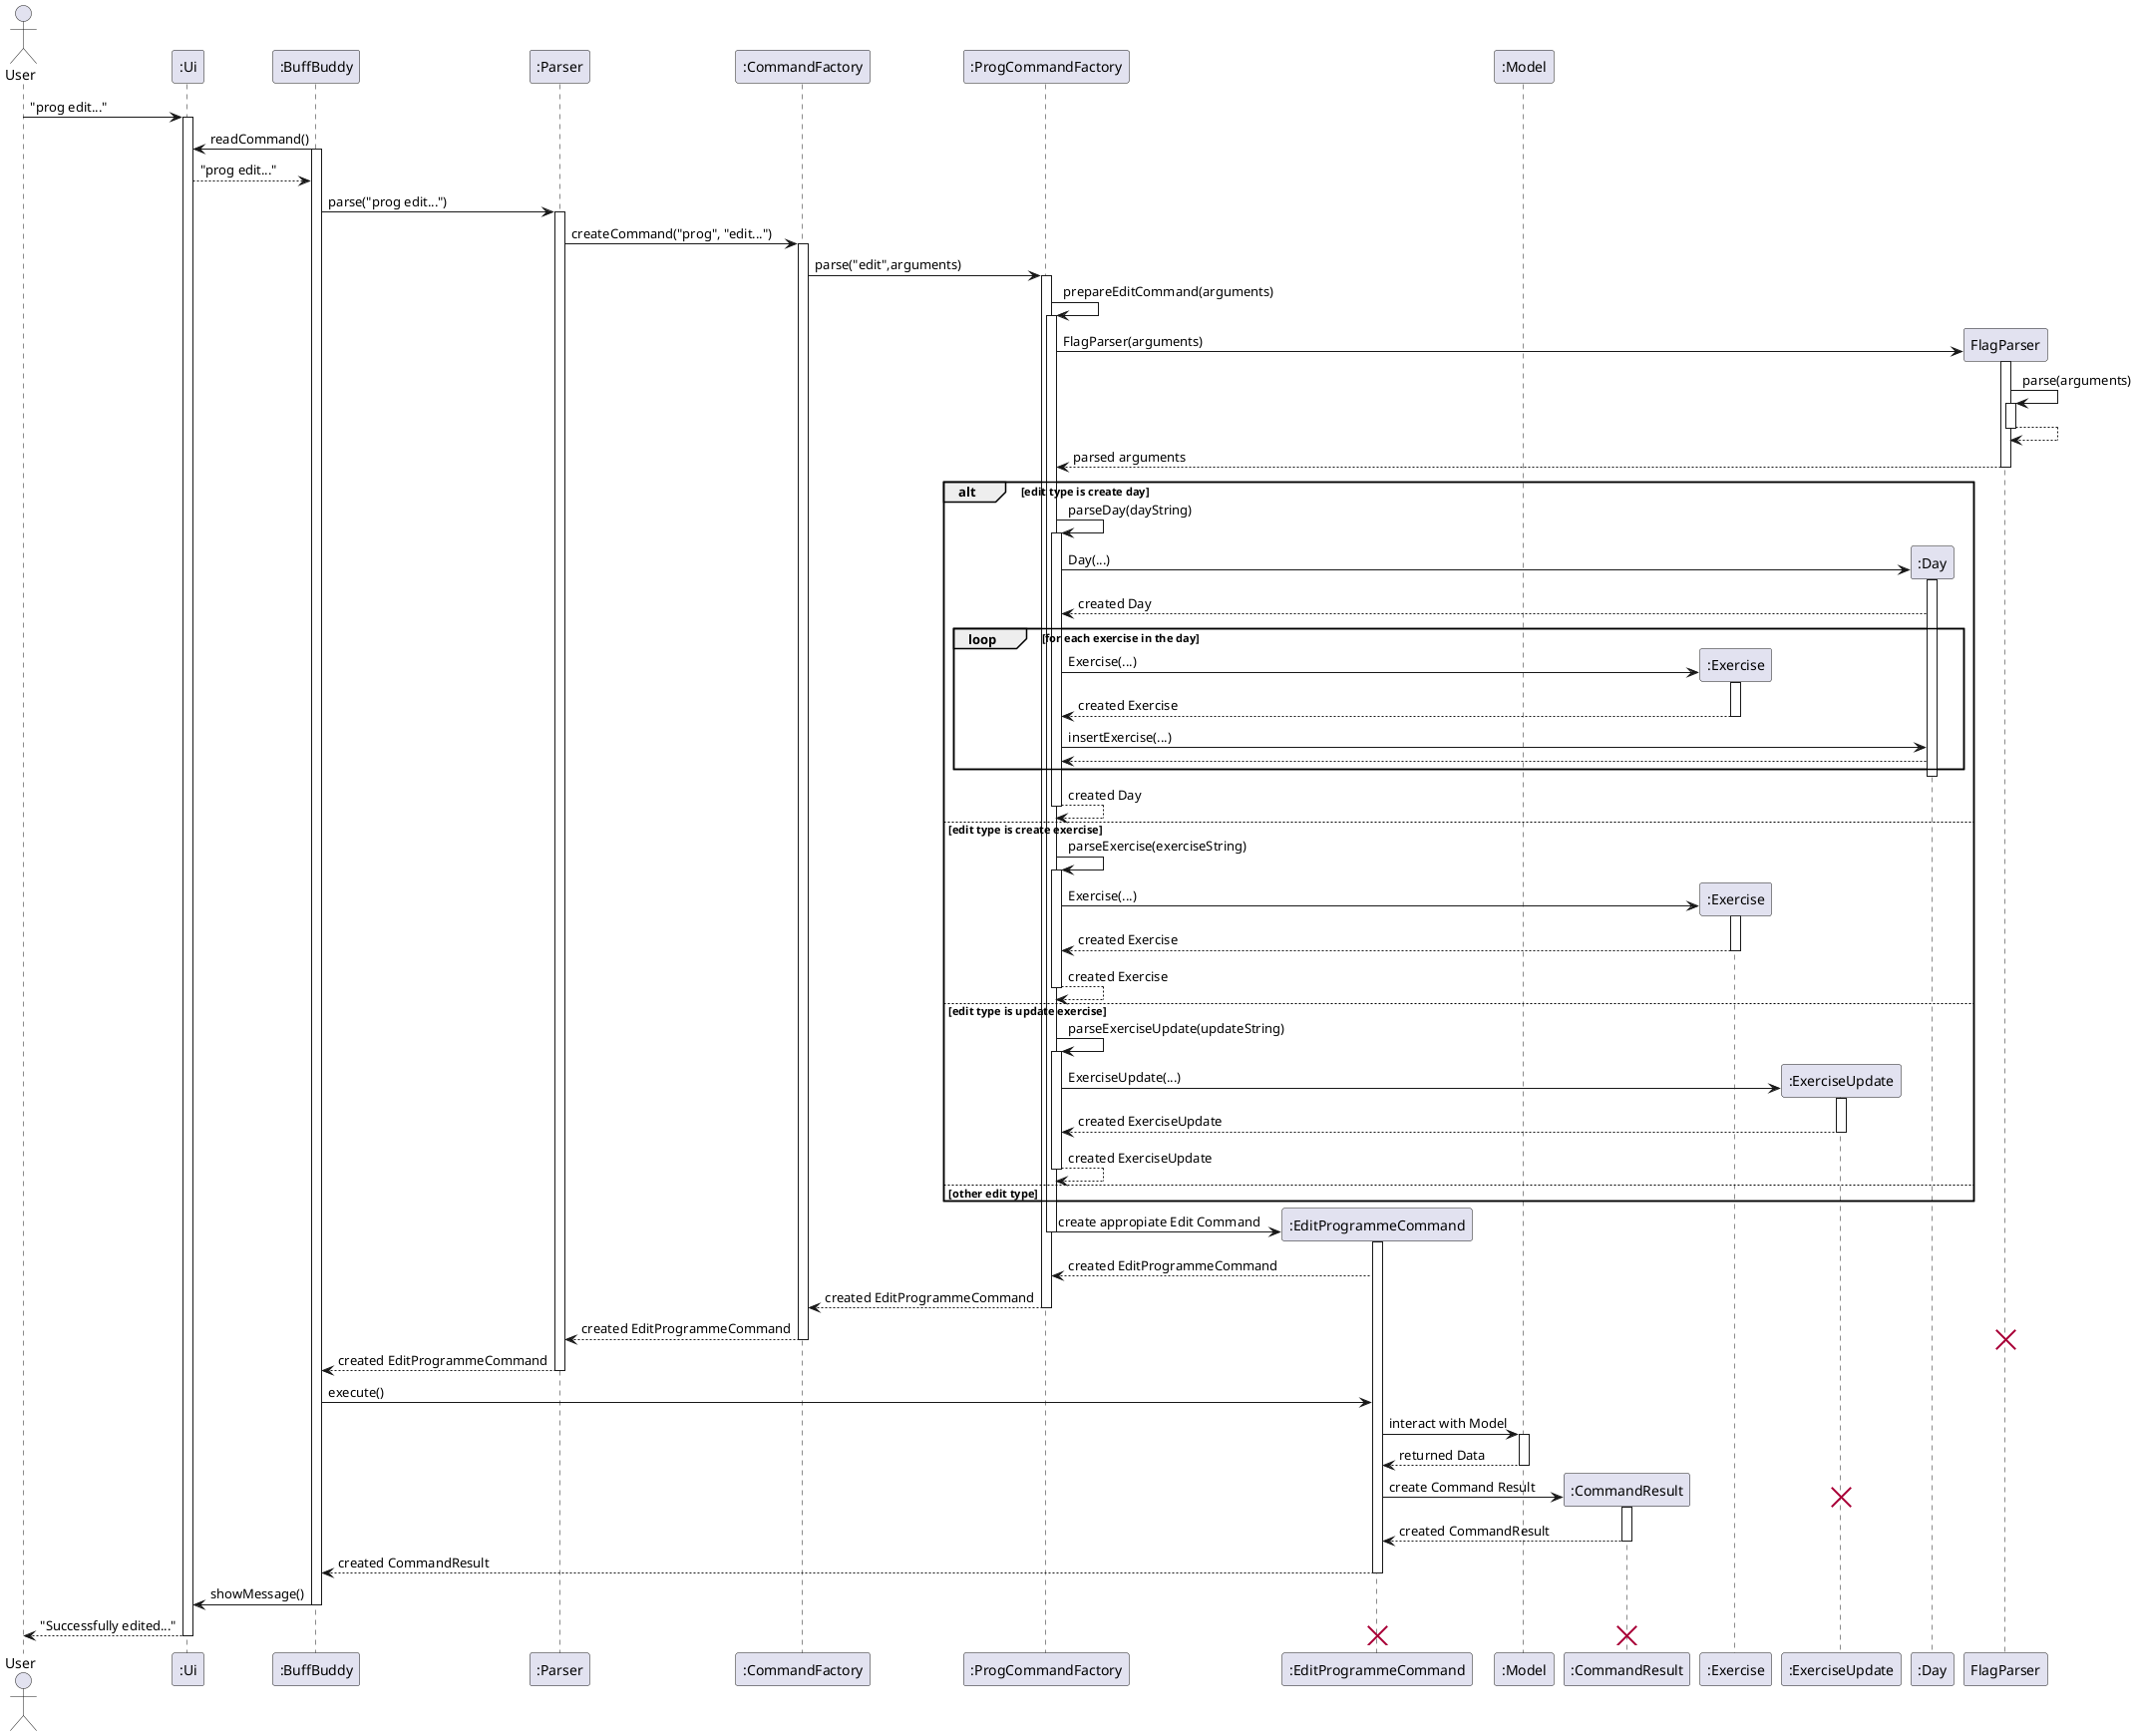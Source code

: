 @startuml
actor User
participant ":Ui" as Ui
participant ":BuffBuddy" as BuffBuddy
participant ":Parser" as Parser
participant ":CommandFactory" as CommandFactory
participant ":ProgCommandFactory" as ProgCommandFactory
participant ":EditProgrammeCommand" as Command
participant ":Model" as Model
participant ":CommandResult" as CommandResult
participant ":Exercise" as Exercise
participant ":ExerciseUpdate" as ExerciseUpdate
participant ":Day" as Day

User -> Ui : "prog edit..."
activate Ui
BuffBuddy -> Ui: readCommand()
activate BuffBuddy
Ui --> BuffBuddy : "prog edit..."

BuffBuddy -> Parser : parse("prog edit...")
activate Parser

Parser -> CommandFactory : createCommand("prog", "edit...")

activate CommandFactory

CommandFactory -> ProgCommandFactory : parse("edit",arguments)

activate ProgCommandFactory

ProgCommandFactory -> ProgCommandFactory : prepareEditCommand(arguments)
activate ProgCommandFactory

create FlagParser

ProgCommandFactory -> FlagParser: FlagParser(arguments)
activate FlagParser
FlagParser -> FlagParser : parse(arguments)
activate FlagParser
FlagParser --> FlagParser
deactivate FlagParser
ProgCommandFactory <-- FlagParser: parsed arguments
deactivate FlagParser

alt edit type is create day
    ProgCommandFactory -> ProgCommandFactory: parseDay(dayString)
    activate ProgCommandFactory
    create Day
    ProgCommandFactory -> Day : Day(...)
    activate Day
    ProgCommandFactory <-- Day: created Day


    loop for each exercise in the day
        create Exercise
        ProgCommandFactory -> Exercise : Exercise(...)
        activate Exercise
        ProgCommandFactory <-- Exercise: created Exercise
        deactivate Exercise
        ProgCommandFactory -> Day : insertExercise(...)
        ProgCommandFactory <-- Day
    end

    deactivate Day
    ProgCommandFactory --> ProgCommandFactory: created Day
    deactivate ProgCommandFactory
else edit type is create exercise
    ProgCommandFactory -> ProgCommandFactory: parseExercise(exerciseString)
    activate ProgCommandFactory
    create Exercise
    ProgCommandFactory -> Exercise: Exercise(...)
    activate Exercise
    ProgCommandFactory <-- Exercise: created Exercise
    deactivate Exercise
    ProgCommandFactory --> ProgCommandFactory: created Exercise
    deactivate ProgCommandFactory
else  edit type is update exercise
    ProgCommandFactory -> ProgCommandFactory: parseExerciseUpdate(updateString)
    activate ProgCommandFactory
    create ExerciseUpdate
    ProgCommandFactory -> ExerciseUpdate: ExerciseUpdate(...)
    activate ExerciseUpdate
    ProgCommandFactory <-- ExerciseUpdate: created ExerciseUpdate
    deactivate ExerciseUpdate
    ProgCommandFactory --> ProgCommandFactory: created ExerciseUpdate

    deactivate ProgCommandFactory
else other edit type
end
create Command
ProgCommandFactory -> Command : create appropiate Edit Command

deactivate ProgCommandFactory

activate Command
ProgCommandFactory <-- Command : created EditProgrammeCommand
CommandFactory <-- ProgCommandFactory : created EditProgrammeCommand
deactivate ProgCommandFactory

Parser <-- CommandFactory : created EditProgrammeCommand
destroy FlagParser
deactivate CommandFactory


BuffBuddy <-- Parser : created EditProgrammeCommand
deactivate Parser

BuffBuddy -> Command : execute()


Command -> Model : interact with Model
activate Model
Command <-- Model: returned Data
deactivate Model

create CommandResult
Command -> CommandResult: create Command Result
destroy ExerciseUpdate



activate CommandResult
Command <-- CommandResult : created CommandResult
deactivate CommandResult
BuffBuddy <-- Command: created CommandResult
deactivate Command

BuffBuddy -> Ui : showMessage()

deactivate BuffBuddy

User <-- Ui : "Successfully edited..."
deactivate Ui
destroy Command
destroy CommandResult
@enduml